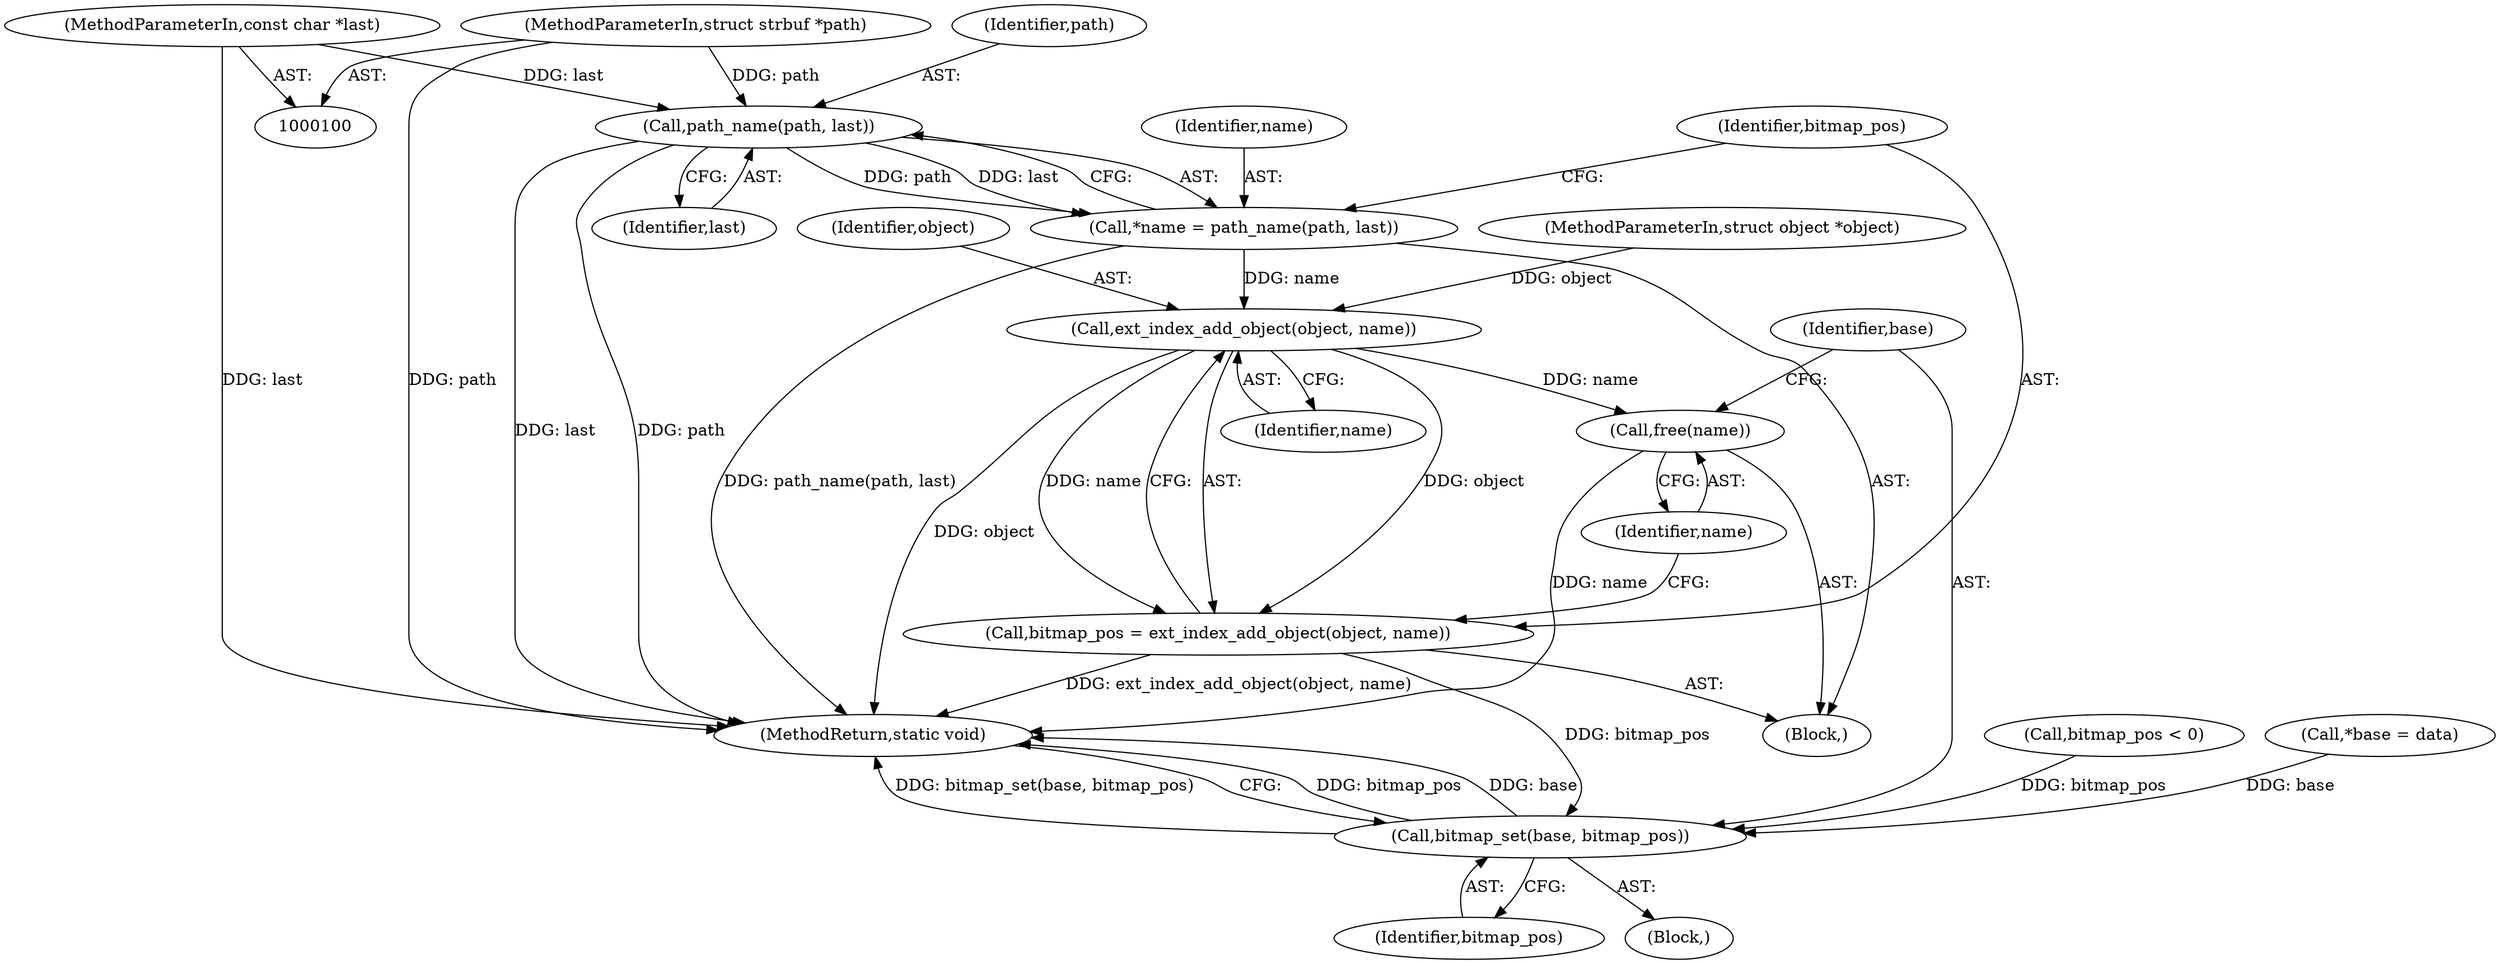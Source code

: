 digraph "1_git_de1e67d0703894cb6ea782e36abb63976ab07e60_7@pointer" {
"1000127" [label="(Call,path_name(path, last))"];
"1000102" [label="(MethodParameterIn,struct strbuf *path)"];
"1000103" [label="(MethodParameterIn,const char *last)"];
"1000125" [label="(Call,*name = path_name(path, last))"];
"1000132" [label="(Call,ext_index_add_object(object, name))"];
"1000130" [label="(Call,bitmap_pos = ext_index_add_object(object, name))"];
"1000137" [label="(Call,bitmap_set(base, bitmap_pos))"];
"1000135" [label="(Call,free(name))"];
"1000130" [label="(Call,bitmap_pos = ext_index_add_object(object, name))"];
"1000125" [label="(Call,*name = path_name(path, last))"];
"1000102" [label="(MethodParameterIn,struct strbuf *path)"];
"1000138" [label="(Identifier,base)"];
"1000101" [label="(MethodParameterIn,struct object *object)"];
"1000136" [label="(Identifier,name)"];
"1000120" [label="(Call,bitmap_pos < 0)"];
"1000127" [label="(Call,path_name(path, last))"];
"1000133" [label="(Identifier,object)"];
"1000135" [label="(Call,free(name))"];
"1000123" [label="(Block,)"];
"1000129" [label="(Identifier,last)"];
"1000137" [label="(Call,bitmap_set(base, bitmap_pos))"];
"1000131" [label="(Identifier,bitmap_pos)"];
"1000128" [label="(Identifier,path)"];
"1000107" [label="(Call,*base = data)"];
"1000134" [label="(Identifier,name)"];
"1000139" [label="(Identifier,bitmap_pos)"];
"1000103" [label="(MethodParameterIn,const char *last)"];
"1000126" [label="(Identifier,name)"];
"1000132" [label="(Call,ext_index_add_object(object, name))"];
"1000105" [label="(Block,)"];
"1000140" [label="(MethodReturn,static void)"];
"1000127" -> "1000125"  [label="AST: "];
"1000127" -> "1000129"  [label="CFG: "];
"1000128" -> "1000127"  [label="AST: "];
"1000129" -> "1000127"  [label="AST: "];
"1000125" -> "1000127"  [label="CFG: "];
"1000127" -> "1000140"  [label="DDG: last"];
"1000127" -> "1000140"  [label="DDG: path"];
"1000127" -> "1000125"  [label="DDG: path"];
"1000127" -> "1000125"  [label="DDG: last"];
"1000102" -> "1000127"  [label="DDG: path"];
"1000103" -> "1000127"  [label="DDG: last"];
"1000102" -> "1000100"  [label="AST: "];
"1000102" -> "1000140"  [label="DDG: path"];
"1000103" -> "1000100"  [label="AST: "];
"1000103" -> "1000140"  [label="DDG: last"];
"1000125" -> "1000123"  [label="AST: "];
"1000126" -> "1000125"  [label="AST: "];
"1000131" -> "1000125"  [label="CFG: "];
"1000125" -> "1000140"  [label="DDG: path_name(path, last)"];
"1000125" -> "1000132"  [label="DDG: name"];
"1000132" -> "1000130"  [label="AST: "];
"1000132" -> "1000134"  [label="CFG: "];
"1000133" -> "1000132"  [label="AST: "];
"1000134" -> "1000132"  [label="AST: "];
"1000130" -> "1000132"  [label="CFG: "];
"1000132" -> "1000140"  [label="DDG: object"];
"1000132" -> "1000130"  [label="DDG: object"];
"1000132" -> "1000130"  [label="DDG: name"];
"1000101" -> "1000132"  [label="DDG: object"];
"1000132" -> "1000135"  [label="DDG: name"];
"1000130" -> "1000123"  [label="AST: "];
"1000131" -> "1000130"  [label="AST: "];
"1000136" -> "1000130"  [label="CFG: "];
"1000130" -> "1000140"  [label="DDG: ext_index_add_object(object, name)"];
"1000130" -> "1000137"  [label="DDG: bitmap_pos"];
"1000137" -> "1000105"  [label="AST: "];
"1000137" -> "1000139"  [label="CFG: "];
"1000138" -> "1000137"  [label="AST: "];
"1000139" -> "1000137"  [label="AST: "];
"1000140" -> "1000137"  [label="CFG: "];
"1000137" -> "1000140"  [label="DDG: bitmap_pos"];
"1000137" -> "1000140"  [label="DDG: base"];
"1000137" -> "1000140"  [label="DDG: bitmap_set(base, bitmap_pos)"];
"1000107" -> "1000137"  [label="DDG: base"];
"1000120" -> "1000137"  [label="DDG: bitmap_pos"];
"1000135" -> "1000123"  [label="AST: "];
"1000135" -> "1000136"  [label="CFG: "];
"1000136" -> "1000135"  [label="AST: "];
"1000138" -> "1000135"  [label="CFG: "];
"1000135" -> "1000140"  [label="DDG: name"];
}
